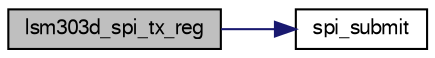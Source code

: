 digraph "lsm303d_spi_tx_reg"
{
  edge [fontname="FreeSans",fontsize="10",labelfontname="FreeSans",labelfontsize="10"];
  node [fontname="FreeSans",fontsize="10",shape=record];
  rankdir="LR";
  Node1 [label="lsm303d_spi_tx_reg",height=0.2,width=0.4,color="black", fillcolor="grey75", style="filled", fontcolor="black"];
  Node1 -> Node2 [color="midnightblue",fontsize="10",style="solid",fontname="FreeSans"];
  Node2 [label="spi_submit",height=0.2,width=0.4,color="black", fillcolor="white", style="filled",URL="$group__spi.html#ga5d383931766cb373ebad0b8bc26d439d",tooltip="Submit SPI transaction. "];
}
